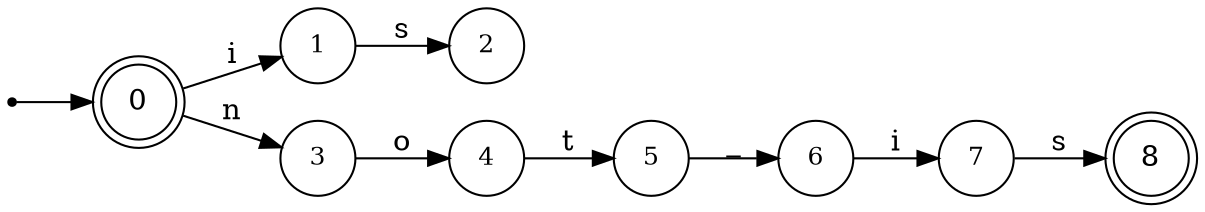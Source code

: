 digraph finite_state_machine {
	rankdir=LR;
	size="10,10"

	node [ shape = doublecircle, label = "0", fontsize  = 14] n0;

	node [ shape = circle, label = "1", fontsize  = 12] n1;
	node [ shape = circle, label = "2", fontsize  = 12] n2;
	node [ shape = circle, label = "3", fontsize  = 12] n3;
	node [ shape = circle, label = "4", fontsize  = 12] n4;
	node [ shape = circle, label = "5", fontsize  = 12] n5;
	node [ shape = circle, label = "6", fontsize  = 12] n6;
	node [ shape = circle, label = "7", fontsize  = 12] n7;

	node [ shape = doublecircle, label = "8", fontsize  = 14] n8;

	node [shape = point ]; qi
	qi -> n0;

	n0 -> n1 [ label = "i" ];
	n1 -> n2 [ label = "s" ];
	n0 -> n3 [ label = "n" ];
	n3 -> n4 [ label = "o" ];
	n4 -> n5 [ label = "t" ];
	n5 -> n6 [ label = "_" ];
	n6 -> n7 [ label = "i" ];
	n7 -> n8 [ label = "s" ];
}